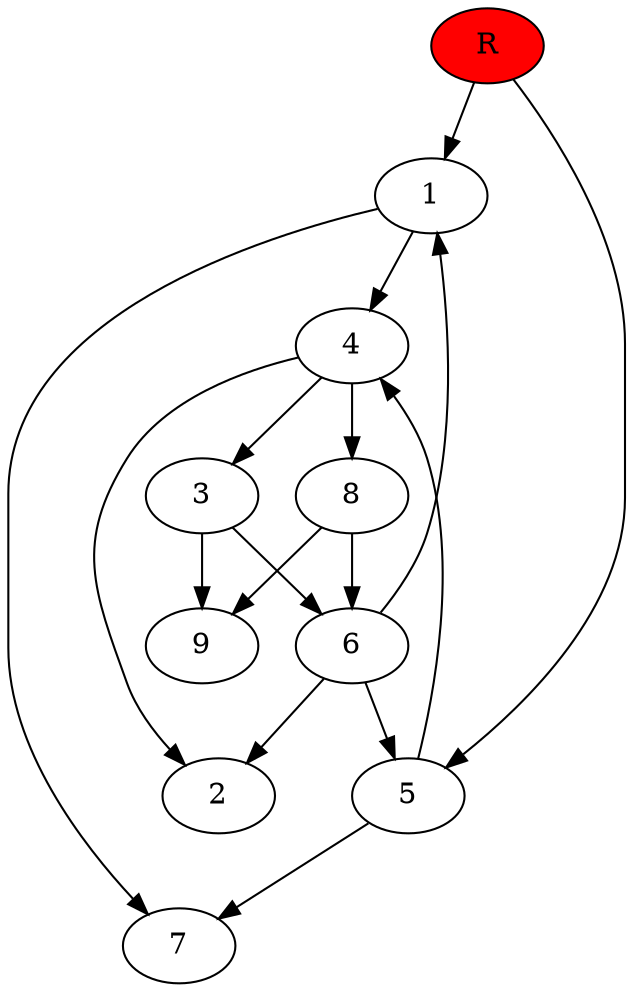 digraph prb35852 {
	1
	2
	3
	4
	5
	6
	7
	8
	R [fillcolor="#ff0000" style=filled]
	1 -> 4
	1 -> 7
	3 -> 6
	3 -> 9
	4 -> 2
	4 -> 3
	4 -> 8
	5 -> 4
	5 -> 7
	6 -> 1
	6 -> 2
	6 -> 5
	8 -> 6
	8 -> 9
	R -> 1
	R -> 5
}
